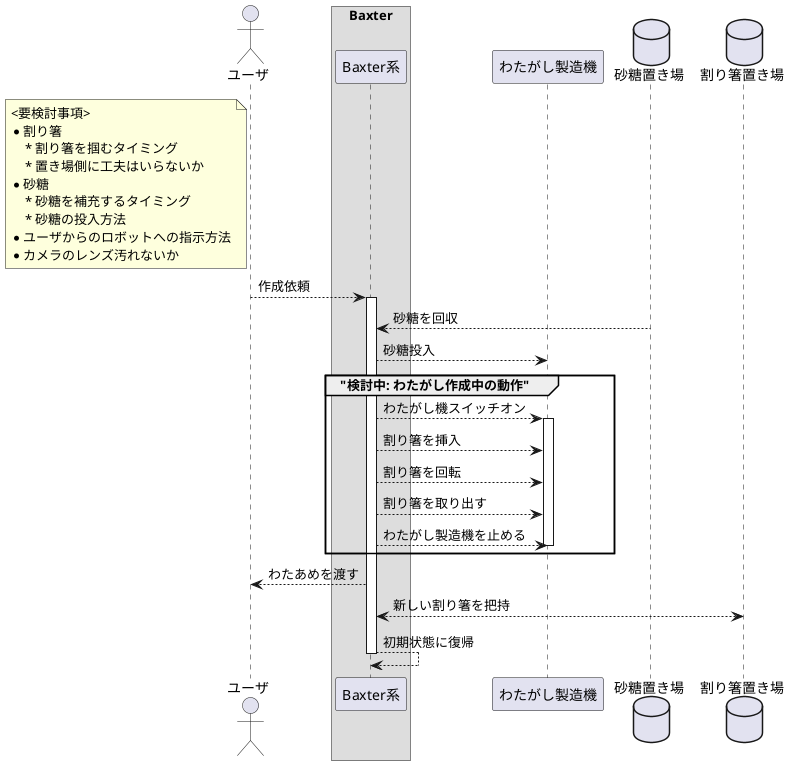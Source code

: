 @startuml

actor "ユーザ" as user
box "Baxter"
participant "Baxter系" as bax
' entity "左腕" as bax_L
' entity "右腕" as bax_R
end box
participant "わたがし製造機" as machine
database "砂糖置き場" as suger
database "割り箸置き場" as wari

' note over user, wari
note left user
    <要検討事項>
    * 割り箸
        * 割り箸を掴むタイミング
        * 置き場側に工夫はいらないか
    * 砂糖
        * 砂糖を補充するタイミング
        * 砂糖の投入方法
    * ユーザからのロボットへの指示方法
    * カメラのレンズ汚れないか
end note

user --> bax : 作成依頼
activate bax
suger --> bax : 砂糖を回収
bax --> machine : 砂糖投入

group "検討中: わたがし作成中の動作"
bax --> machine : わたがし機スイッチオン
activate machine
bax --> machine : 割り箸を挿入
bax --> machine : 割り箸を回転
bax --> machine : 割り箸を取り出す
bax --> machine : わたがし製造機を止める
deactivate machine
end

bax --> user : わたあめを渡す
bax <--> wari : 新しい割り箸を把持
bax --> bax : 初期状態に復帰
deactivate bax

@enduml
